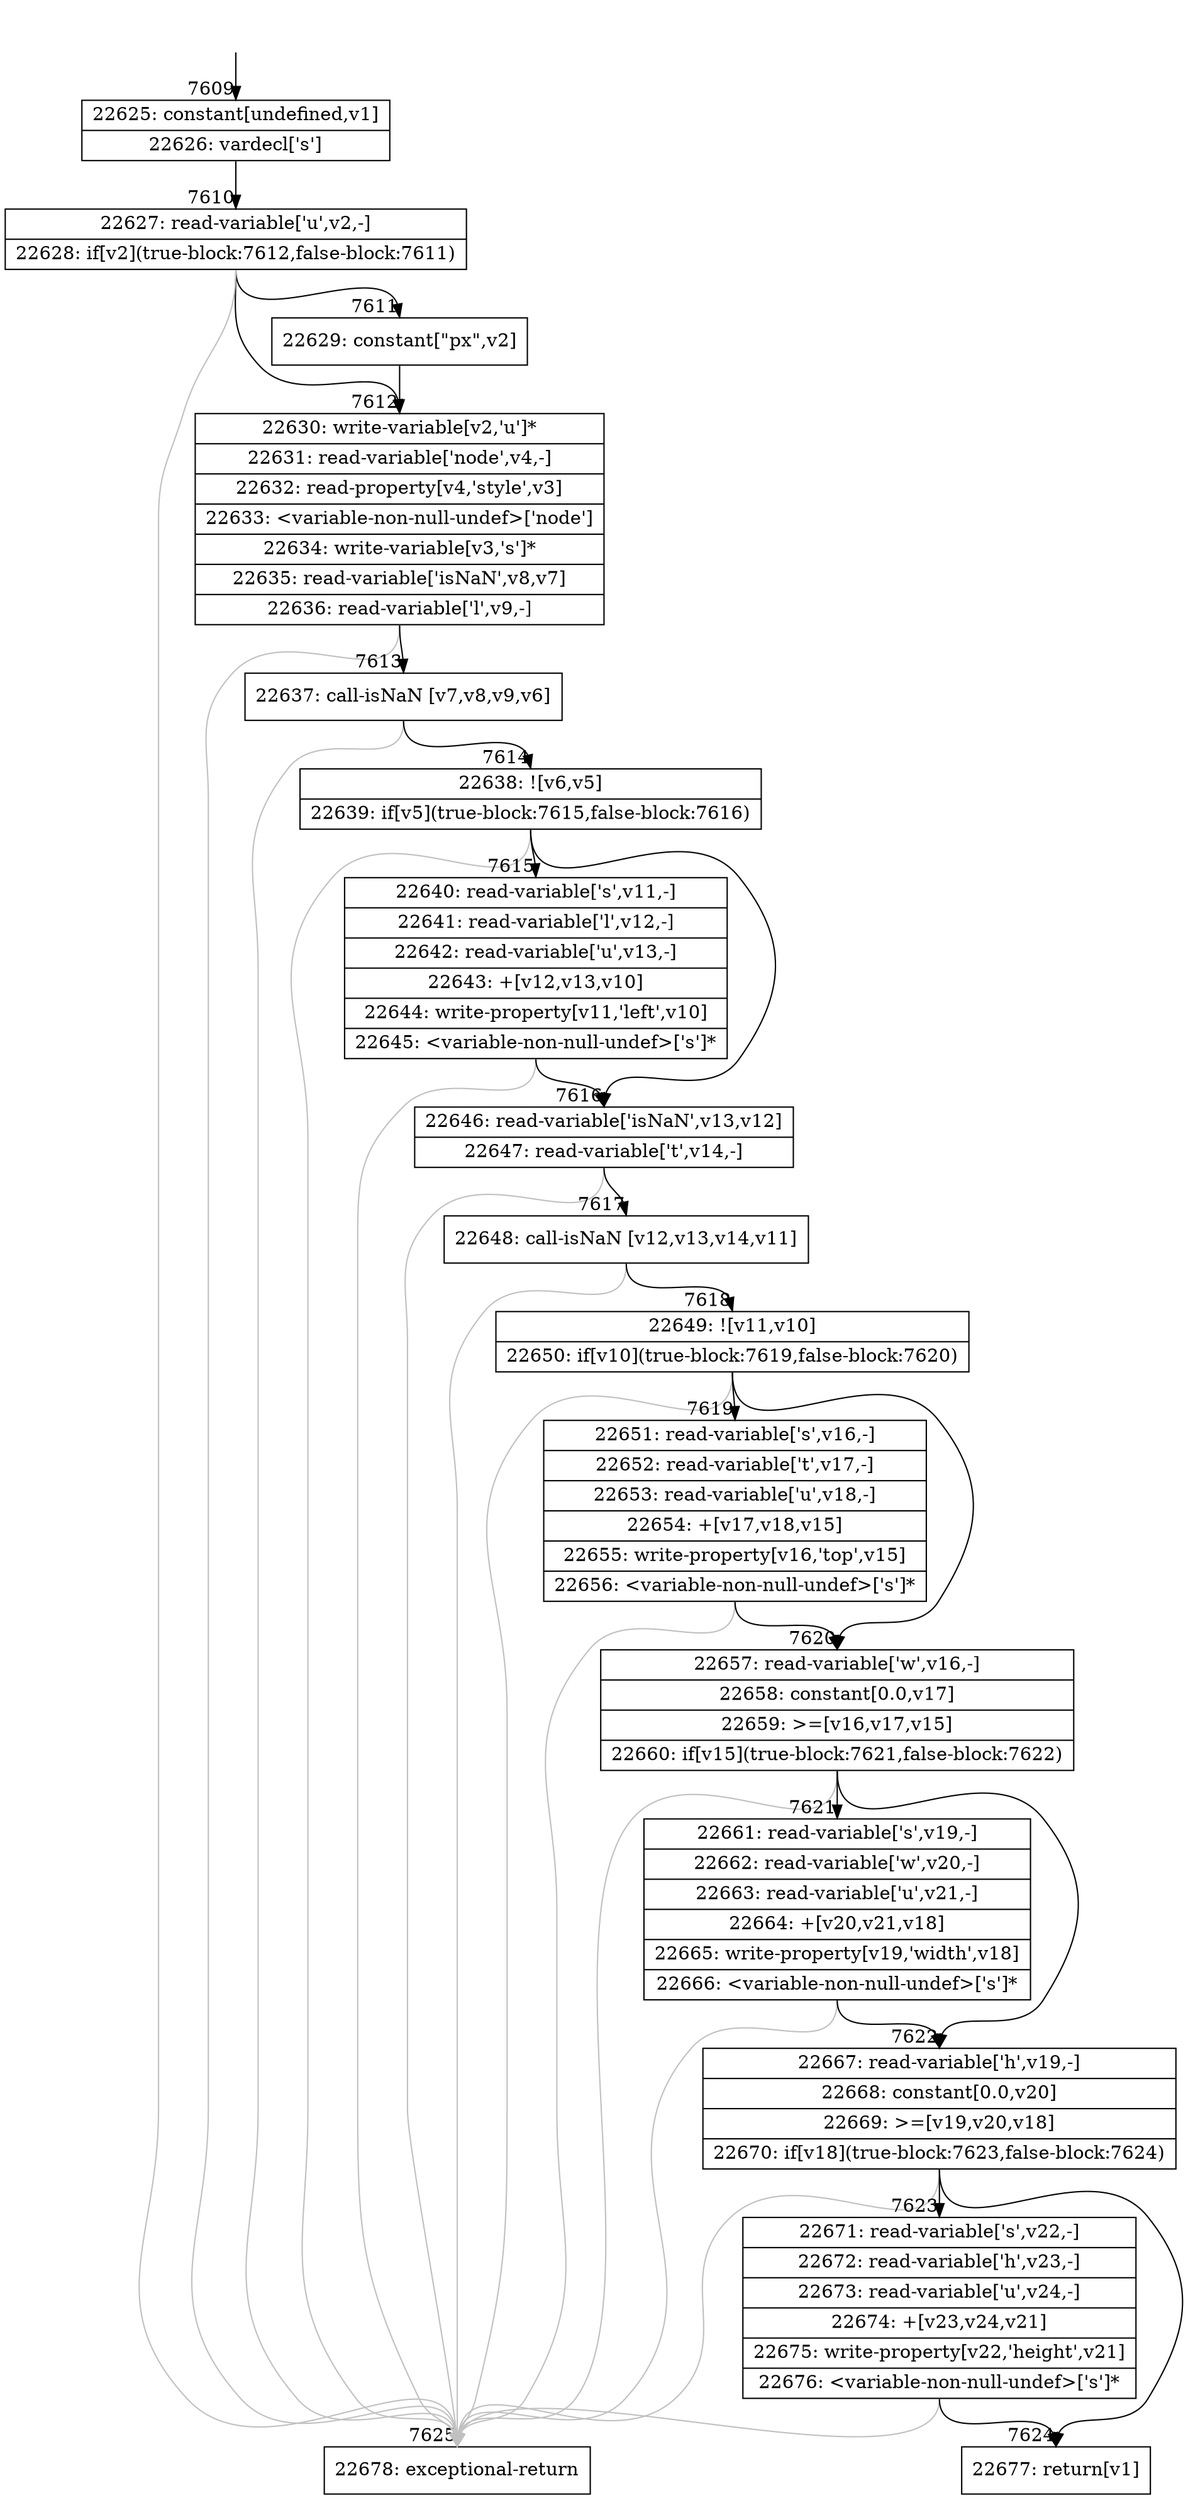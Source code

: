 digraph {
rankdir="TD"
BB_entry520[shape=none,label=""];
BB_entry520 -> BB7609 [tailport=s, headport=n, headlabel="    7609"]
BB7609 [shape=record label="{22625: constant[undefined,v1]|22626: vardecl['s']}" ] 
BB7609 -> BB7610 [tailport=s, headport=n, headlabel="      7610"]
BB7610 [shape=record label="{22627: read-variable['u',v2,-]|22628: if[v2](true-block:7612,false-block:7611)}" ] 
BB7610 -> BB7612 [tailport=s, headport=n, headlabel="      7612"]
BB7610 -> BB7611 [tailport=s, headport=n, headlabel="      7611"]
BB7610 -> BB7625 [tailport=s, headport=n, color=gray, headlabel="      7625"]
BB7611 [shape=record label="{22629: constant[\"px\",v2]}" ] 
BB7611 -> BB7612 [tailport=s, headport=n]
BB7612 [shape=record label="{22630: write-variable[v2,'u']*|22631: read-variable['node',v4,-]|22632: read-property[v4,'style',v3]|22633: \<variable-non-null-undef\>['node']|22634: write-variable[v3,'s']*|22635: read-variable['isNaN',v8,v7]|22636: read-variable['l',v9,-]}" ] 
BB7612 -> BB7613 [tailport=s, headport=n, headlabel="      7613"]
BB7612 -> BB7625 [tailport=s, headport=n, color=gray]
BB7613 [shape=record label="{22637: call-isNaN [v7,v8,v9,v6]}" ] 
BB7613 -> BB7614 [tailport=s, headport=n, headlabel="      7614"]
BB7613 -> BB7625 [tailport=s, headport=n, color=gray]
BB7614 [shape=record label="{22638: ![v6,v5]|22639: if[v5](true-block:7615,false-block:7616)}" ] 
BB7614 -> BB7615 [tailport=s, headport=n, headlabel="      7615"]
BB7614 -> BB7616 [tailport=s, headport=n, headlabel="      7616"]
BB7614 -> BB7625 [tailport=s, headport=n, color=gray]
BB7615 [shape=record label="{22640: read-variable['s',v11,-]|22641: read-variable['l',v12,-]|22642: read-variable['u',v13,-]|22643: +[v12,v13,v10]|22644: write-property[v11,'left',v10]|22645: \<variable-non-null-undef\>['s']*}" ] 
BB7615 -> BB7616 [tailport=s, headport=n]
BB7615 -> BB7625 [tailport=s, headport=n, color=gray]
BB7616 [shape=record label="{22646: read-variable['isNaN',v13,v12]|22647: read-variable['t',v14,-]}" ] 
BB7616 -> BB7617 [tailport=s, headport=n, headlabel="      7617"]
BB7616 -> BB7625 [tailport=s, headport=n, color=gray]
BB7617 [shape=record label="{22648: call-isNaN [v12,v13,v14,v11]}" ] 
BB7617 -> BB7618 [tailport=s, headport=n, headlabel="      7618"]
BB7617 -> BB7625 [tailport=s, headport=n, color=gray]
BB7618 [shape=record label="{22649: ![v11,v10]|22650: if[v10](true-block:7619,false-block:7620)}" ] 
BB7618 -> BB7619 [tailport=s, headport=n, headlabel="      7619"]
BB7618 -> BB7620 [tailport=s, headport=n, headlabel="      7620"]
BB7618 -> BB7625 [tailport=s, headport=n, color=gray]
BB7619 [shape=record label="{22651: read-variable['s',v16,-]|22652: read-variable['t',v17,-]|22653: read-variable['u',v18,-]|22654: +[v17,v18,v15]|22655: write-property[v16,'top',v15]|22656: \<variable-non-null-undef\>['s']*}" ] 
BB7619 -> BB7620 [tailport=s, headport=n]
BB7619 -> BB7625 [tailport=s, headport=n, color=gray]
BB7620 [shape=record label="{22657: read-variable['w',v16,-]|22658: constant[0.0,v17]|22659: \>=[v16,v17,v15]|22660: if[v15](true-block:7621,false-block:7622)}" ] 
BB7620 -> BB7621 [tailport=s, headport=n, headlabel="      7621"]
BB7620 -> BB7622 [tailport=s, headport=n, headlabel="      7622"]
BB7620 -> BB7625 [tailport=s, headport=n, color=gray]
BB7621 [shape=record label="{22661: read-variable['s',v19,-]|22662: read-variable['w',v20,-]|22663: read-variable['u',v21,-]|22664: +[v20,v21,v18]|22665: write-property[v19,'width',v18]|22666: \<variable-non-null-undef\>['s']*}" ] 
BB7621 -> BB7622 [tailport=s, headport=n]
BB7621 -> BB7625 [tailport=s, headport=n, color=gray]
BB7622 [shape=record label="{22667: read-variable['h',v19,-]|22668: constant[0.0,v20]|22669: \>=[v19,v20,v18]|22670: if[v18](true-block:7623,false-block:7624)}" ] 
BB7622 -> BB7623 [tailport=s, headport=n, headlabel="      7623"]
BB7622 -> BB7624 [tailport=s, headport=n, headlabel="      7624"]
BB7622 -> BB7625 [tailport=s, headport=n, color=gray]
BB7623 [shape=record label="{22671: read-variable['s',v22,-]|22672: read-variable['h',v23,-]|22673: read-variable['u',v24,-]|22674: +[v23,v24,v21]|22675: write-property[v22,'height',v21]|22676: \<variable-non-null-undef\>['s']*}" ] 
BB7623 -> BB7624 [tailport=s, headport=n]
BB7623 -> BB7625 [tailport=s, headport=n, color=gray]
BB7624 [shape=record label="{22677: return[v1]}" ] 
BB7625 [shape=record label="{22678: exceptional-return}" ] 
//#$~ 10674
}
